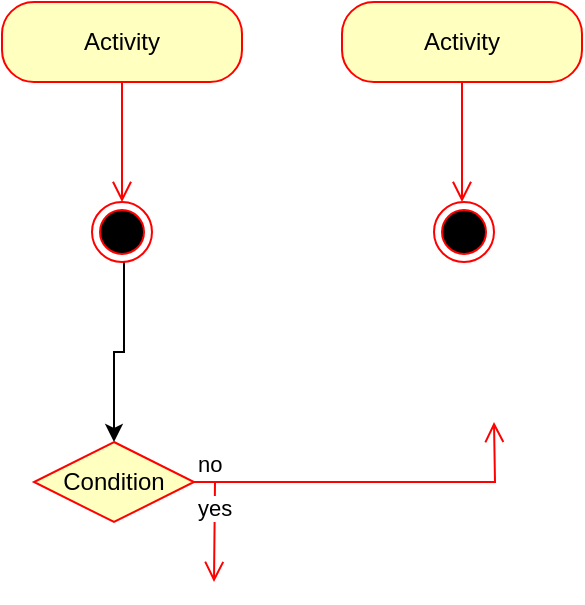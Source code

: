 <mxfile version="21.3.8" type="github">
  <diagram name="第 1 页" id="28bPy1tq9W5GnU0p37F3">
    <mxGraphModel dx="1434" dy="740" grid="1" gridSize="10" guides="1" tooltips="1" connect="1" arrows="1" fold="1" page="1" pageScale="1" pageWidth="827" pageHeight="1169" math="0" shadow="0">
      <root>
        <mxCell id="0" />
        <mxCell id="1" parent="0" />
        <mxCell id="zu7UrKQGvJVnN1ZlUpZt-17" style="edgeStyle=orthogonalEdgeStyle;rounded=0;orthogonalLoop=1;jettySize=auto;html=1;entryX=0.5;entryY=0;entryDx=0;entryDy=0;" edge="1" parent="1" source="zu7UrKQGvJVnN1ZlUpZt-8" target="zu7UrKQGvJVnN1ZlUpZt-14">
          <mxGeometry relative="1" as="geometry">
            <Array as="points">
              <mxPoint x="185" y="455" />
              <mxPoint x="180" y="455" />
              <mxPoint x="180" y="500" />
            </Array>
          </mxGeometry>
        </mxCell>
        <mxCell id="zu7UrKQGvJVnN1ZlUpZt-8" value="" style="ellipse;html=1;shape=endState;fillColor=#000000;strokeColor=#ff0000;" vertex="1" parent="1">
          <mxGeometry x="169" y="380" width="30" height="30" as="geometry" />
        </mxCell>
        <mxCell id="zu7UrKQGvJVnN1ZlUpZt-9" value="Activity" style="rounded=1;whiteSpace=wrap;html=1;arcSize=40;fontColor=#000000;fillColor=#ffffc0;strokeColor=#ff0000;" vertex="1" parent="1">
          <mxGeometry x="124" y="280" width="120" height="40" as="geometry" />
        </mxCell>
        <mxCell id="zu7UrKQGvJVnN1ZlUpZt-10" value="" style="edgeStyle=orthogonalEdgeStyle;html=1;verticalAlign=bottom;endArrow=open;endSize=8;strokeColor=#ff0000;rounded=0;" edge="1" source="zu7UrKQGvJVnN1ZlUpZt-9" parent="1">
          <mxGeometry relative="1" as="geometry">
            <mxPoint x="184" y="380" as="targetPoint" />
          </mxGeometry>
        </mxCell>
        <mxCell id="zu7UrKQGvJVnN1ZlUpZt-11" value="Activity" style="rounded=1;whiteSpace=wrap;html=1;arcSize=40;fontColor=#000000;fillColor=#ffffc0;strokeColor=#ff0000;" vertex="1" parent="1">
          <mxGeometry x="294" y="280" width="120" height="40" as="geometry" />
        </mxCell>
        <mxCell id="zu7UrKQGvJVnN1ZlUpZt-12" value="" style="edgeStyle=orthogonalEdgeStyle;html=1;verticalAlign=bottom;endArrow=open;endSize=8;strokeColor=#ff0000;rounded=0;" edge="1" source="zu7UrKQGvJVnN1ZlUpZt-11" parent="1">
          <mxGeometry relative="1" as="geometry">
            <mxPoint x="354" y="380" as="targetPoint" />
          </mxGeometry>
        </mxCell>
        <mxCell id="zu7UrKQGvJVnN1ZlUpZt-13" value="" style="ellipse;html=1;shape=endState;fillColor=#000000;strokeColor=#ff0000;" vertex="1" parent="1">
          <mxGeometry x="340" y="380" width="30" height="30" as="geometry" />
        </mxCell>
        <mxCell id="zu7UrKQGvJVnN1ZlUpZt-14" value="Condition" style="rhombus;whiteSpace=wrap;html=1;fontColor=#000000;fillColor=#ffffc0;strokeColor=#ff0000;" vertex="1" parent="1">
          <mxGeometry x="140" y="500" width="80" height="40" as="geometry" />
        </mxCell>
        <mxCell id="zu7UrKQGvJVnN1ZlUpZt-15" value="no" style="edgeStyle=orthogonalEdgeStyle;html=1;align=left;verticalAlign=bottom;endArrow=open;endSize=8;strokeColor=#ff0000;rounded=0;" edge="1" source="zu7UrKQGvJVnN1ZlUpZt-14" parent="1">
          <mxGeometry x="-1" relative="1" as="geometry">
            <mxPoint x="370" y="490" as="targetPoint" />
          </mxGeometry>
        </mxCell>
        <mxCell id="zu7UrKQGvJVnN1ZlUpZt-16" value="yes" style="edgeStyle=orthogonalEdgeStyle;html=1;align=left;verticalAlign=top;endArrow=open;endSize=8;strokeColor=#ff0000;rounded=0;" edge="1" source="zu7UrKQGvJVnN1ZlUpZt-14" parent="1">
          <mxGeometry x="-1" relative="1" as="geometry">
            <mxPoint x="230" y="570" as="targetPoint" />
          </mxGeometry>
        </mxCell>
      </root>
    </mxGraphModel>
  </diagram>
</mxfile>
